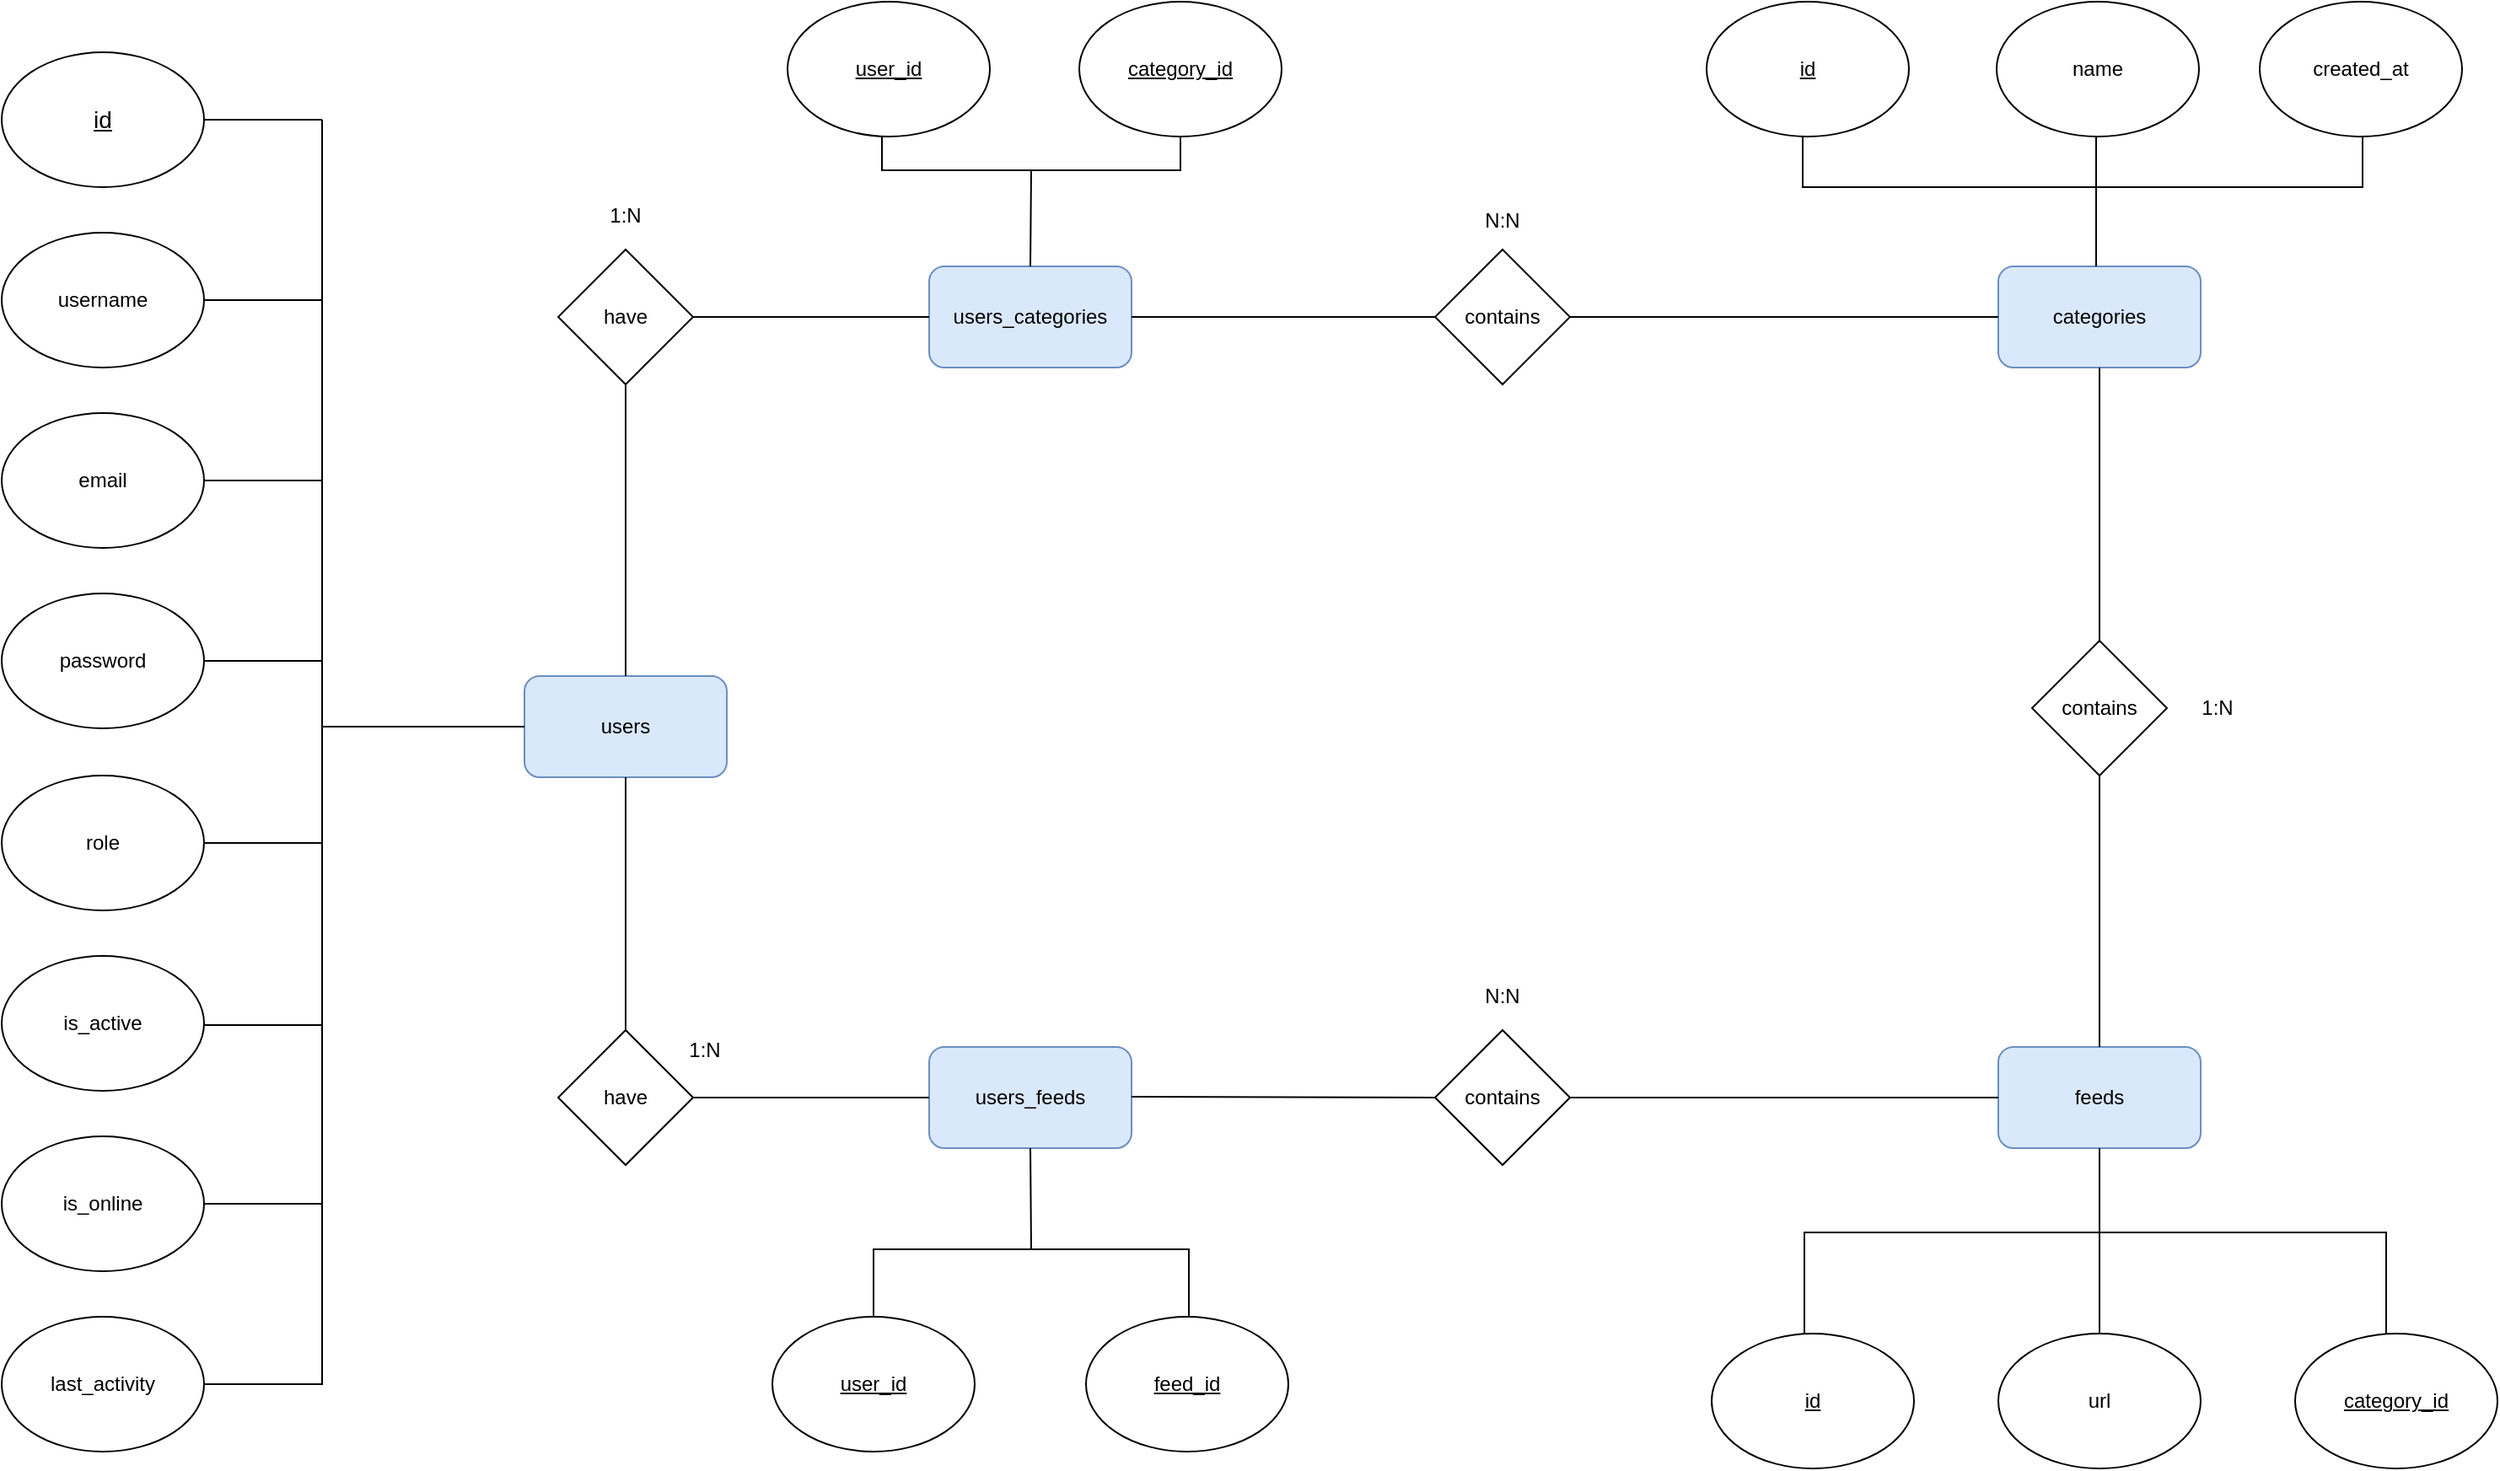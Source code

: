 <mxfile version="26.0.13">
  <diagram id="C5RBs43oDa-KdzZeNtuy" name="Page-1">
    <mxGraphModel dx="2967" dy="661" grid="1" gridSize="10" guides="1" tooltips="1" connect="1" arrows="1" fold="1" page="1" pageScale="1" pageWidth="827" pageHeight="1169" math="0" shadow="0">
      <root>
        <mxCell id="WIyWlLk6GJQsqaUBKTNV-0" />
        <mxCell id="WIyWlLk6GJQsqaUBKTNV-1" parent="WIyWlLk6GJQsqaUBKTNV-0" />
        <mxCell id="qj_qt_bq18a2W61ubxum-1" value="&lt;u&gt;&lt;font style=&quot;font-size: 14px;&quot;&gt;id&lt;/font&gt;&lt;/u&gt;" style="ellipse;whiteSpace=wrap;html=1;" vertex="1" parent="WIyWlLk6GJQsqaUBKTNV-1">
          <mxGeometry x="-830" y="80" width="120" height="80" as="geometry" />
        </mxCell>
        <mxCell id="qj_qt_bq18a2W61ubxum-2" value="username" style="ellipse;whiteSpace=wrap;html=1;" vertex="1" parent="WIyWlLk6GJQsqaUBKTNV-1">
          <mxGeometry x="-830" y="187" width="120" height="80" as="geometry" />
        </mxCell>
        <mxCell id="qj_qt_bq18a2W61ubxum-3" value="email" style="ellipse;whiteSpace=wrap;html=1;" vertex="1" parent="WIyWlLk6GJQsqaUBKTNV-1">
          <mxGeometry x="-830" y="294" width="120" height="80" as="geometry" />
        </mxCell>
        <mxCell id="qj_qt_bq18a2W61ubxum-4" value="password" style="ellipse;whiteSpace=wrap;html=1;" vertex="1" parent="WIyWlLk6GJQsqaUBKTNV-1">
          <mxGeometry x="-830" y="401" width="120" height="80" as="geometry" />
        </mxCell>
        <mxCell id="qj_qt_bq18a2W61ubxum-5" value="role" style="ellipse;whiteSpace=wrap;html=1;flipV=1;" vertex="1" parent="WIyWlLk6GJQsqaUBKTNV-1">
          <mxGeometry x="-830" y="509" width="120" height="80" as="geometry" />
        </mxCell>
        <mxCell id="qj_qt_bq18a2W61ubxum-6" value="is_active" style="ellipse;whiteSpace=wrap;html=1;" vertex="1" parent="WIyWlLk6GJQsqaUBKTNV-1">
          <mxGeometry x="-830" y="616" width="120" height="80" as="geometry" />
        </mxCell>
        <mxCell id="qj_qt_bq18a2W61ubxum-7" value="is_online" style="ellipse;whiteSpace=wrap;html=1;" vertex="1" parent="WIyWlLk6GJQsqaUBKTNV-1">
          <mxGeometry x="-830" y="723" width="120" height="80" as="geometry" />
        </mxCell>
        <mxCell id="qj_qt_bq18a2W61ubxum-8" value="users" style="rounded=1;whiteSpace=wrap;html=1;fillColor=#dae8fc;strokeColor=#6c8ebf;" vertex="1" parent="WIyWlLk6GJQsqaUBKTNV-1">
          <mxGeometry x="-520" y="450" width="120" height="60" as="geometry" />
        </mxCell>
        <mxCell id="qj_qt_bq18a2W61ubxum-9" value="last_activity" style="ellipse;whiteSpace=wrap;html=1;" vertex="1" parent="WIyWlLk6GJQsqaUBKTNV-1">
          <mxGeometry x="-830" y="830" width="120" height="80" as="geometry" />
        </mxCell>
        <mxCell id="qj_qt_bq18a2W61ubxum-10" value="users_categories" style="rounded=1;whiteSpace=wrap;html=1;fillColor=#dae8fc;strokeColor=#6c8ebf;" vertex="1" parent="WIyWlLk6GJQsqaUBKTNV-1">
          <mxGeometry x="-280" y="207" width="120" height="60" as="geometry" />
        </mxCell>
        <mxCell id="qj_qt_bq18a2W61ubxum-11" value="users_feeds" style="rounded=1;whiteSpace=wrap;html=1;fillColor=#dae8fc;strokeColor=#6c8ebf;" vertex="1" parent="WIyWlLk6GJQsqaUBKTNV-1">
          <mxGeometry x="-280" y="670" width="120" height="60" as="geometry" />
        </mxCell>
        <mxCell id="qj_qt_bq18a2W61ubxum-12" value="have" style="rhombus;whiteSpace=wrap;html=1;" vertex="1" parent="WIyWlLk6GJQsqaUBKTNV-1">
          <mxGeometry x="-500" y="660" width="80" height="80" as="geometry" />
        </mxCell>
        <mxCell id="qj_qt_bq18a2W61ubxum-13" value="have" style="rhombus;whiteSpace=wrap;html=1;" vertex="1" parent="WIyWlLk6GJQsqaUBKTNV-1">
          <mxGeometry x="-500" y="197" width="80" height="80" as="geometry" />
        </mxCell>
        <mxCell id="qj_qt_bq18a2W61ubxum-14" value="contains" style="rhombus;whiteSpace=wrap;html=1;" vertex="1" parent="WIyWlLk6GJQsqaUBKTNV-1">
          <mxGeometry x="20" y="197" width="80" height="80" as="geometry" />
        </mxCell>
        <mxCell id="qj_qt_bq18a2W61ubxum-15" value="contains" style="rhombus;whiteSpace=wrap;html=1;direction=south;" vertex="1" parent="WIyWlLk6GJQsqaUBKTNV-1">
          <mxGeometry x="20" y="660" width="80" height="80" as="geometry" />
        </mxCell>
        <mxCell id="qj_qt_bq18a2W61ubxum-16" value="categories" style="rounded=1;whiteSpace=wrap;html=1;fillColor=#dae8fc;strokeColor=#6c8ebf;" vertex="1" parent="WIyWlLk6GJQsqaUBKTNV-1">
          <mxGeometry x="354" y="207" width="120" height="60" as="geometry" />
        </mxCell>
        <mxCell id="qj_qt_bq18a2W61ubxum-17" value="feeds" style="rounded=1;whiteSpace=wrap;html=1;fillColor=#dae8fc;strokeColor=#6c8ebf;" vertex="1" parent="WIyWlLk6GJQsqaUBKTNV-1">
          <mxGeometry x="354" y="670" width="120" height="60" as="geometry" />
        </mxCell>
        <mxCell id="qj_qt_bq18a2W61ubxum-18" value="contains" style="rhombus;whiteSpace=wrap;html=1;" vertex="1" parent="WIyWlLk6GJQsqaUBKTNV-1">
          <mxGeometry x="374" y="429" width="80" height="80" as="geometry" />
        </mxCell>
        <mxCell id="qj_qt_bq18a2W61ubxum-19" value="&lt;u&gt;user_id&lt;/u&gt;" style="ellipse;whiteSpace=wrap;html=1;" vertex="1" parent="WIyWlLk6GJQsqaUBKTNV-1">
          <mxGeometry x="-364" y="50" width="120" height="80" as="geometry" />
        </mxCell>
        <mxCell id="qj_qt_bq18a2W61ubxum-21" value="&lt;u style=&quot;line-height: 110%;&quot;&gt;category_id&lt;/u&gt;" style="ellipse;whiteSpace=wrap;html=1;" vertex="1" parent="WIyWlLk6GJQsqaUBKTNV-1">
          <mxGeometry x="-191" y="50" width="120" height="80" as="geometry" />
        </mxCell>
        <mxCell id="qj_qt_bq18a2W61ubxum-22" value="&lt;u&gt;user_id&lt;/u&gt;" style="ellipse;whiteSpace=wrap;html=1;" vertex="1" parent="WIyWlLk6GJQsqaUBKTNV-1">
          <mxGeometry x="-373" y="830" width="120" height="80" as="geometry" />
        </mxCell>
        <mxCell id="qj_qt_bq18a2W61ubxum-23" value="&lt;u&gt;feed_id&lt;/u&gt;" style="ellipse;whiteSpace=wrap;html=1;" vertex="1" parent="WIyWlLk6GJQsqaUBKTNV-1">
          <mxGeometry x="-187" y="830" width="120" height="80" as="geometry" />
        </mxCell>
        <mxCell id="qj_qt_bq18a2W61ubxum-25" value="&lt;u&gt;id&lt;/u&gt;" style="ellipse;whiteSpace=wrap;html=1;" vertex="1" parent="WIyWlLk6GJQsqaUBKTNV-1">
          <mxGeometry x="181" y="50" width="120" height="80" as="geometry" />
        </mxCell>
        <mxCell id="qj_qt_bq18a2W61ubxum-26" value="name" style="ellipse;whiteSpace=wrap;html=1;" vertex="1" parent="WIyWlLk6GJQsqaUBKTNV-1">
          <mxGeometry x="353" y="50" width="120" height="80" as="geometry" />
        </mxCell>
        <mxCell id="qj_qt_bq18a2W61ubxum-29" value="&lt;u&gt;id&lt;/u&gt;" style="ellipse;whiteSpace=wrap;html=1;" vertex="1" parent="WIyWlLk6GJQsqaUBKTNV-1">
          <mxGeometry x="184" y="840" width="120" height="80" as="geometry" />
        </mxCell>
        <mxCell id="qj_qt_bq18a2W61ubxum-30" value="url" style="ellipse;whiteSpace=wrap;html=1;" vertex="1" parent="WIyWlLk6GJQsqaUBKTNV-1">
          <mxGeometry x="354" y="840" width="120" height="80" as="geometry" />
        </mxCell>
        <mxCell id="qj_qt_bq18a2W61ubxum-31" value="created_at" style="ellipse;whiteSpace=wrap;html=1;" vertex="1" parent="WIyWlLk6GJQsqaUBKTNV-1">
          <mxGeometry x="509" y="50" width="120" height="80" as="geometry" />
        </mxCell>
        <mxCell id="qj_qt_bq18a2W61ubxum-33" value="&lt;u&gt;category_id&lt;/u&gt;" style="ellipse;whiteSpace=wrap;html=1;" vertex="1" parent="WIyWlLk6GJQsqaUBKTNV-1">
          <mxGeometry x="530" y="840" width="120" height="80" as="geometry" />
        </mxCell>
        <mxCell id="qj_qt_bq18a2W61ubxum-36" value="" style="endArrow=none;html=1;rounded=0;exitX=0.5;exitY=0;exitDx=0;exitDy=0;entryX=0.5;entryY=1;entryDx=0;entryDy=0;" edge="1" parent="WIyWlLk6GJQsqaUBKTNV-1" source="qj_qt_bq18a2W61ubxum-8" target="qj_qt_bq18a2W61ubxum-13">
          <mxGeometry width="50" height="50" relative="1" as="geometry">
            <mxPoint x="-475" y="390" as="sourcePoint" />
            <mxPoint x="-425" y="340" as="targetPoint" />
          </mxGeometry>
        </mxCell>
        <mxCell id="qj_qt_bq18a2W61ubxum-37" value="" style="endArrow=none;html=1;rounded=0;entryX=0.5;entryY=1;entryDx=0;entryDy=0;exitX=0.5;exitY=0;exitDx=0;exitDy=0;" edge="1" parent="WIyWlLk6GJQsqaUBKTNV-1" source="qj_qt_bq18a2W61ubxum-12" target="qj_qt_bq18a2W61ubxum-8">
          <mxGeometry width="50" height="50" relative="1" as="geometry">
            <mxPoint x="-488" y="609.5" as="sourcePoint" />
            <mxPoint x="-438" y="559.5" as="targetPoint" />
          </mxGeometry>
        </mxCell>
        <mxCell id="qj_qt_bq18a2W61ubxum-38" value="" style="endArrow=none;html=1;rounded=0;entryX=0;entryY=0.5;entryDx=0;entryDy=0;exitX=1;exitY=0.5;exitDx=0;exitDy=0;" edge="1" parent="WIyWlLk6GJQsqaUBKTNV-1" source="qj_qt_bq18a2W61ubxum-12" target="qj_qt_bq18a2W61ubxum-11">
          <mxGeometry width="50" height="50" relative="1" as="geometry">
            <mxPoint x="-390" y="725" as="sourcePoint" />
            <mxPoint x="-340" y="675" as="targetPoint" />
          </mxGeometry>
        </mxCell>
        <mxCell id="qj_qt_bq18a2W61ubxum-39" value="" style="endArrow=none;html=1;rounded=0;entryX=0.5;entryY=1;entryDx=0;entryDy=0;exitX=1;exitY=0.5;exitDx=0;exitDy=0;" edge="1" parent="WIyWlLk6GJQsqaUBKTNV-1" target="qj_qt_bq18a2W61ubxum-15">
          <mxGeometry width="50" height="50" relative="1" as="geometry">
            <mxPoint x="-160" y="699.5" as="sourcePoint" />
            <mxPoint x="-20" y="699.5" as="targetPoint" />
          </mxGeometry>
        </mxCell>
        <mxCell id="qj_qt_bq18a2W61ubxum-40" value="" style="endArrow=none;html=1;rounded=0;entryX=0;entryY=0.5;entryDx=0;entryDy=0;exitX=1;exitY=0.5;exitDx=0;exitDy=0;" edge="1" parent="WIyWlLk6GJQsqaUBKTNV-1" source="qj_qt_bq18a2W61ubxum-13" target="qj_qt_bq18a2W61ubxum-10">
          <mxGeometry width="50" height="50" relative="1" as="geometry">
            <mxPoint x="-400" y="250" as="sourcePoint" />
            <mxPoint x="-310" y="240" as="targetPoint" />
          </mxGeometry>
        </mxCell>
        <mxCell id="qj_qt_bq18a2W61ubxum-41" value="" style="endArrow=none;html=1;rounded=0;entryX=0;entryY=0.5;entryDx=0;entryDy=0;exitX=1;exitY=0.5;exitDx=0;exitDy=0;" edge="1" parent="WIyWlLk6GJQsqaUBKTNV-1" source="qj_qt_bq18a2W61ubxum-10" target="qj_qt_bq18a2W61ubxum-14">
          <mxGeometry width="50" height="50" relative="1" as="geometry">
            <mxPoint x="-100" y="267" as="sourcePoint" />
            <mxPoint x="-50" y="217" as="targetPoint" />
          </mxGeometry>
        </mxCell>
        <mxCell id="qj_qt_bq18a2W61ubxum-42" value="" style="endArrow=none;html=1;rounded=0;exitX=1;exitY=0.5;exitDx=0;exitDy=0;entryX=0;entryY=0.5;entryDx=0;entryDy=0;" edge="1" parent="WIyWlLk6GJQsqaUBKTNV-1" source="qj_qt_bq18a2W61ubxum-14" target="qj_qt_bq18a2W61ubxum-16">
          <mxGeometry width="50" height="50" relative="1" as="geometry">
            <mxPoint x="280" y="320" as="sourcePoint" />
            <mxPoint x="330" y="270" as="targetPoint" />
            <Array as="points" />
          </mxGeometry>
        </mxCell>
        <mxCell id="qj_qt_bq18a2W61ubxum-43" value="" style="endArrow=none;html=1;rounded=0;entryX=0.5;entryY=1;entryDx=0;entryDy=0;exitX=0.5;exitY=0;exitDx=0;exitDy=0;" edge="1" parent="WIyWlLk6GJQsqaUBKTNV-1" source="qj_qt_bq18a2W61ubxum-18" target="qj_qt_bq18a2W61ubxum-16">
          <mxGeometry width="50" height="50" relative="1" as="geometry">
            <mxPoint x="389" y="390" as="sourcePoint" />
            <mxPoint x="439" y="340" as="targetPoint" />
          </mxGeometry>
        </mxCell>
        <mxCell id="qj_qt_bq18a2W61ubxum-44" value="" style="endArrow=none;html=1;rounded=0;entryX=0.5;entryY=1;entryDx=0;entryDy=0;exitX=0.5;exitY=0;exitDx=0;exitDy=0;" edge="1" parent="WIyWlLk6GJQsqaUBKTNV-1" source="qj_qt_bq18a2W61ubxum-17" target="qj_qt_bq18a2W61ubxum-18">
          <mxGeometry width="50" height="50" relative="1" as="geometry">
            <mxPoint x="389" y="635" as="sourcePoint" />
            <mxPoint x="439" y="585" as="targetPoint" />
          </mxGeometry>
        </mxCell>
        <mxCell id="qj_qt_bq18a2W61ubxum-45" value="" style="endArrow=none;html=1;rounded=0;entryX=0;entryY=0.5;entryDx=0;entryDy=0;exitX=0.5;exitY=0;exitDx=0;exitDy=0;" edge="1" parent="WIyWlLk6GJQsqaUBKTNV-1" source="qj_qt_bq18a2W61ubxum-15" target="qj_qt_bq18a2W61ubxum-17">
          <mxGeometry width="50" height="50" relative="1" as="geometry">
            <mxPoint x="190" y="725" as="sourcePoint" />
            <mxPoint x="240" y="675" as="targetPoint" />
          </mxGeometry>
        </mxCell>
        <mxCell id="qj_qt_bq18a2W61ubxum-46" value="" style="endArrow=none;html=1;rounded=0;exitX=0;exitY=0;exitDx=0;exitDy=0;" edge="1" parent="WIyWlLk6GJQsqaUBKTNV-1" source="qj_qt_bq18a2W61ubxum-48">
          <mxGeometry width="50" height="50" relative="1" as="geometry">
            <mxPoint x="-640" y="880" as="sourcePoint" />
            <mxPoint x="-640" y="120" as="targetPoint" />
          </mxGeometry>
        </mxCell>
        <mxCell id="qj_qt_bq18a2W61ubxum-48" value="" style="shape=partialRectangle;whiteSpace=wrap;html=1;bottom=0;right=0;fillColor=none;rotation=-180;" vertex="1" parent="WIyWlLk6GJQsqaUBKTNV-1">
          <mxGeometry x="-710" y="850" width="70" height="20" as="geometry" />
        </mxCell>
        <mxCell id="qj_qt_bq18a2W61ubxum-51" value="" style="line;strokeWidth=1;html=1;" vertex="1" parent="WIyWlLk6GJQsqaUBKTNV-1">
          <mxGeometry x="-710" y="758" width="70" height="10" as="geometry" />
        </mxCell>
        <mxCell id="qj_qt_bq18a2W61ubxum-52" value="" style="line;strokeWidth=1;html=1;" vertex="1" parent="WIyWlLk6GJQsqaUBKTNV-1">
          <mxGeometry x="-710" y="652" width="70" height="10" as="geometry" />
        </mxCell>
        <mxCell id="qj_qt_bq18a2W61ubxum-53" value="" style="line;strokeWidth=1;html=1;" vertex="1" parent="WIyWlLk6GJQsqaUBKTNV-1">
          <mxGeometry x="-710" y="544" width="70" height="10" as="geometry" />
        </mxCell>
        <mxCell id="qj_qt_bq18a2W61ubxum-54" value="" style="line;strokeWidth=1;html=1;" vertex="1" parent="WIyWlLk6GJQsqaUBKTNV-1">
          <mxGeometry x="-710" y="115" width="70" height="10" as="geometry" />
        </mxCell>
        <mxCell id="qj_qt_bq18a2W61ubxum-57" value="" style="line;strokeWidth=1;html=1;" vertex="1" parent="WIyWlLk6GJQsqaUBKTNV-1">
          <mxGeometry x="-710" y="222" width="70" height="10" as="geometry" />
        </mxCell>
        <mxCell id="qj_qt_bq18a2W61ubxum-58" value="" style="line;strokeWidth=1;html=1;" vertex="1" parent="WIyWlLk6GJQsqaUBKTNV-1">
          <mxGeometry x="-710" y="329" width="70" height="10" as="geometry" />
        </mxCell>
        <mxCell id="qj_qt_bq18a2W61ubxum-59" value="" style="line;strokeWidth=1;html=1;" vertex="1" parent="WIyWlLk6GJQsqaUBKTNV-1">
          <mxGeometry x="-710" y="436" width="70" height="10" as="geometry" />
        </mxCell>
        <mxCell id="qj_qt_bq18a2W61ubxum-65" value="" style="endArrow=none;html=1;rounded=0;exitX=0.5;exitY=0;exitDx=0;exitDy=0;entryX=0.5;entryY=1;entryDx=0;entryDy=0;" edge="1" parent="WIyWlLk6GJQsqaUBKTNV-1" source="qj_qt_bq18a2W61ubxum-10" target="qj_qt_bq18a2W61ubxum-80">
          <mxGeometry width="50" height="50" relative="1" as="geometry">
            <mxPoint x="-510" y="350" as="sourcePoint" />
            <mxPoint x="-212" y="160" as="targetPoint" />
          </mxGeometry>
        </mxCell>
        <mxCell id="qj_qt_bq18a2W61ubxum-66" value="" style="shape=partialRectangle;whiteSpace=wrap;html=1;bottom=0;right=0;fillColor=none;direction=west;" vertex="1" parent="WIyWlLk6GJQsqaUBKTNV-1">
          <mxGeometry x="332" y="130" width="80" height="30" as="geometry" />
        </mxCell>
        <mxCell id="qj_qt_bq18a2W61ubxum-67" value="" style="shape=partialRectangle;whiteSpace=wrap;html=1;bottom=1;right=0;fillColor=none;top=0;" vertex="1" parent="WIyWlLk6GJQsqaUBKTNV-1">
          <mxGeometry x="238" y="130" width="94" height="30" as="geometry" />
        </mxCell>
        <mxCell id="qj_qt_bq18a2W61ubxum-68" value="" style="endArrow=none;html=1;rounded=0;entryX=0;entryY=0;entryDx=0;entryDy=0;exitX=0.5;exitY=0;exitDx=0;exitDy=0;" edge="1" parent="WIyWlLk6GJQsqaUBKTNV-1" target="qj_qt_bq18a2W61ubxum-66">
          <mxGeometry width="50" height="50" relative="1" as="geometry">
            <mxPoint x="412" y="207" as="sourcePoint" />
            <mxPoint x="172" y="300" as="targetPoint" />
          </mxGeometry>
        </mxCell>
        <mxCell id="qj_qt_bq18a2W61ubxum-72" value="" style="shape=partialRectangle;whiteSpace=wrap;html=1;bottom=1;right=1;fillColor=none;top=0;left=0;" vertex="1" parent="WIyWlLk6GJQsqaUBKTNV-1">
          <mxGeometry x="412" y="130" width="158" height="30" as="geometry" />
        </mxCell>
        <mxCell id="qj_qt_bq18a2W61ubxum-73" value="" style="shape=partialRectangle;whiteSpace=wrap;html=1;bottom=1;right=1;left=1;top=0;fillColor=none;routingCenterX=-0.5;rotation=-180;" vertex="1" parent="WIyWlLk6GJQsqaUBKTNV-1">
          <mxGeometry x="-313" y="790" width="187" height="40" as="geometry" />
        </mxCell>
        <mxCell id="qj_qt_bq18a2W61ubxum-75" value="" style="endArrow=none;html=1;rounded=0;entryX=0.5;entryY=1;entryDx=0;entryDy=0;exitX=0.5;exitY=1;exitDx=0;exitDy=0;" edge="1" parent="WIyWlLk6GJQsqaUBKTNV-1" source="qj_qt_bq18a2W61ubxum-73" target="qj_qt_bq18a2W61ubxum-11">
          <mxGeometry width="50" height="50" relative="1" as="geometry">
            <mxPoint x="-200" y="770" as="sourcePoint" />
            <mxPoint x="-150" y="720" as="targetPoint" />
          </mxGeometry>
        </mxCell>
        <mxCell id="qj_qt_bq18a2W61ubxum-76" value="" style="shape=partialRectangle;whiteSpace=wrap;html=1;bottom=1;right=1;left=1;top=0;fillColor=none;routingCenterX=-0.5;rotation=-180;" vertex="1" parent="WIyWlLk6GJQsqaUBKTNV-1">
          <mxGeometry x="239" y="780" width="175" height="60" as="geometry" />
        </mxCell>
        <mxCell id="qj_qt_bq18a2W61ubxum-77" value="" style="shape=partialRectangle;whiteSpace=wrap;html=1;bottom=0;right=1;fillColor=none;left=0;" vertex="1" parent="WIyWlLk6GJQsqaUBKTNV-1">
          <mxGeometry x="414" y="780" width="170" height="60" as="geometry" />
        </mxCell>
        <mxCell id="qj_qt_bq18a2W61ubxum-79" value="" style="endArrow=none;html=1;rounded=0;entryX=0.5;entryY=1;entryDx=0;entryDy=0;exitX=0;exitY=0;exitDx=0;exitDy=0;" edge="1" parent="WIyWlLk6GJQsqaUBKTNV-1" source="qj_qt_bq18a2W61ubxum-77" target="qj_qt_bq18a2W61ubxum-17">
          <mxGeometry width="50" height="50" relative="1" as="geometry">
            <mxPoint x="360" y="680" as="sourcePoint" />
            <mxPoint x="410" y="630" as="targetPoint" />
          </mxGeometry>
        </mxCell>
        <mxCell id="qj_qt_bq18a2W61ubxum-80" value="" style="shape=partialRectangle;whiteSpace=wrap;html=1;bottom=1;right=1;left=1;top=0;fillColor=none;routingCenterX=-0.5;" vertex="1" parent="WIyWlLk6GJQsqaUBKTNV-1">
          <mxGeometry x="-308" y="130" width="177" height="20" as="geometry" />
        </mxCell>
        <mxCell id="qj_qt_bq18a2W61ubxum-82" value="" style="endArrow=none;html=1;rounded=0;exitX=0;exitY=0.5;exitDx=0;exitDy=0;" edge="1" parent="WIyWlLk6GJQsqaUBKTNV-1" source="qj_qt_bq18a2W61ubxum-8">
          <mxGeometry width="50" height="50" relative="1" as="geometry">
            <mxPoint x="-300" y="440" as="sourcePoint" />
            <mxPoint x="-640" y="480" as="targetPoint" />
          </mxGeometry>
        </mxCell>
        <mxCell id="qj_qt_bq18a2W61ubxum-83" value="N:N" style="text;html=1;align=center;verticalAlign=middle;whiteSpace=wrap;rounded=0;" vertex="1" parent="WIyWlLk6GJQsqaUBKTNV-1">
          <mxGeometry x="30" y="160" width="60" height="40" as="geometry" />
        </mxCell>
        <mxCell id="qj_qt_bq18a2W61ubxum-87" value="1:N" style="text;html=1;align=center;verticalAlign=middle;whiteSpace=wrap;rounded=0;" vertex="1" parent="WIyWlLk6GJQsqaUBKTNV-1">
          <mxGeometry x="-443" y="652" width="60" height="40" as="geometry" />
        </mxCell>
        <mxCell id="qj_qt_bq18a2W61ubxum-88" value="N:N" style="text;html=1;align=center;verticalAlign=middle;whiteSpace=wrap;rounded=0;" vertex="1" parent="WIyWlLk6GJQsqaUBKTNV-1">
          <mxGeometry x="30" y="620" width="60" height="40" as="geometry" />
        </mxCell>
        <mxCell id="qj_qt_bq18a2W61ubxum-89" value="1:N" style="text;html=1;align=center;verticalAlign=middle;whiteSpace=wrap;rounded=0;" vertex="1" parent="WIyWlLk6GJQsqaUBKTNV-1">
          <mxGeometry x="-490" y="157" width="60" height="40" as="geometry" />
        </mxCell>
        <mxCell id="qj_qt_bq18a2W61ubxum-90" value="1:N" style="text;html=1;align=center;verticalAlign=middle;whiteSpace=wrap;rounded=0;" vertex="1" parent="WIyWlLk6GJQsqaUBKTNV-1">
          <mxGeometry x="454" y="449" width="60" height="40" as="geometry" />
        </mxCell>
      </root>
    </mxGraphModel>
  </diagram>
</mxfile>
